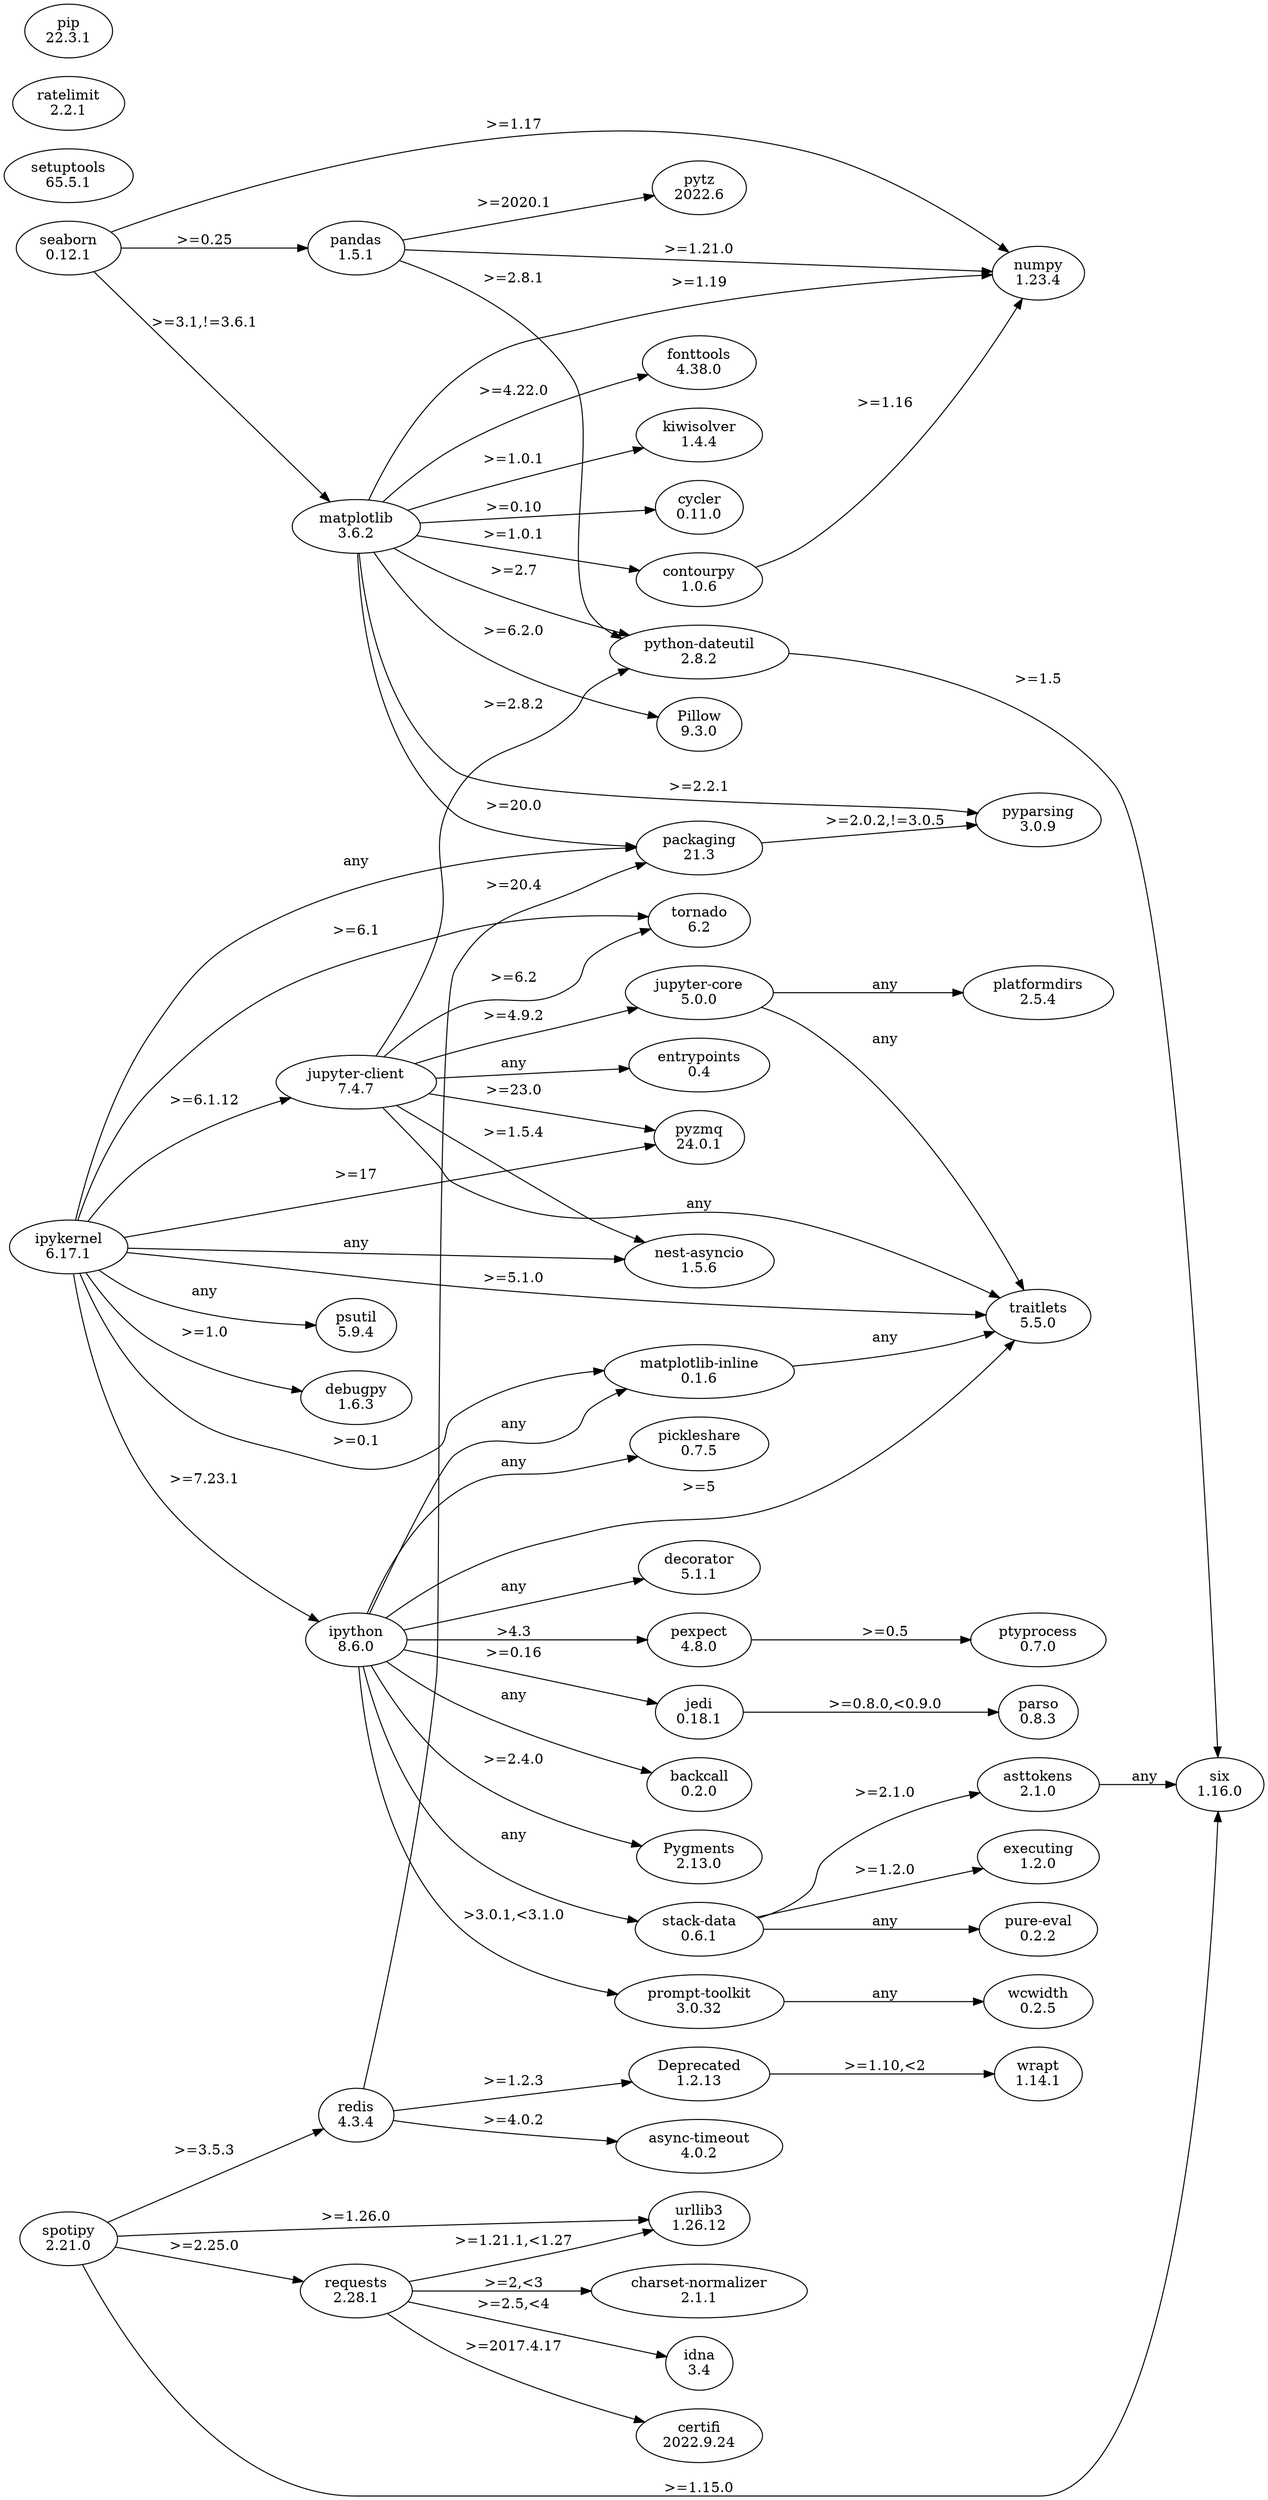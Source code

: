 digraph {
	seed = 1;
	rankdir = "LR";
	graph [ dpi = 75 ];
	wrapt [label="wrapt\n1.14.1"]
	wcwidth [label="wcwidth\n0.2.5"]
	urllib3 [label="urllib3\n1.26.12"]
	traitlets [label="traitlets\n5.5.0"]
	tornado [label="tornado\n6.2"]
	"stack-data" [label="stack-data\n0.6.1"]
	"stack-data" -> asttokens [label=">=2.1.0"]
	"stack-data" -> "pure-eval" [label=any]
	"stack-data" -> executing [label=">=1.2.0"]
	spotipy [label="spotipy\n2.21.0"]
	spotipy -> redis [label=">=3.5.3"]
	spotipy -> six [label=">=1.15.0"]
	spotipy -> urllib3 [label=">=1.26.0"]
	spotipy -> requests [label=">=2.25.0"]
	six [label="six\n1.16.0"]
	setuptools [label="setuptools\n65.5.1"]
	seaborn [label="seaborn\n0.12.1"]
	seaborn -> matplotlib [label=">=3.1,!=3.6.1"]
	seaborn -> numpy [label=">=1.17"]
	seaborn -> pandas [label=">=0.25"]
	requests [label="requests\n2.28.1"]
	requests -> urllib3 [label=">=1.21.1,<1.27"]
	requests -> "charset-normalizer" [label=">=2,<3"]
	requests -> idna [label=">=2.5,<4"]
	requests -> certifi [label=">=2017.4.17"]
	redis [label="redis\n4.3.4"]
	redis -> packaging [label=">=20.4"]
	redis -> "async-timeout" [label=">=4.0.2"]
	redis -> deprecated [label=">=1.2.3"]
	ratelimit [label="ratelimit\n2.2.1"]
	pyzmq [label="pyzmq\n24.0.1"]
	pytz [label="pytz\n2022.6"]
	"python-dateutil" [label="python-dateutil\n2.8.2"]
	"python-dateutil" -> six [label=">=1.5"]
	pyparsing [label="pyparsing\n3.0.9"]
	pygments [label="Pygments\n2.13.0"]
	"pure-eval" [label="pure-eval\n0.2.2"]
	ptyprocess [label="ptyprocess\n0.7.0"]
	psutil [label="psutil\n5.9.4"]
	"prompt-toolkit" [label="prompt-toolkit\n3.0.32"]
	"prompt-toolkit" -> wcwidth [label=any]
	platformdirs [label="platformdirs\n2.5.4"]
	pip [label="pip\n22.3.1"]
	pillow [label="Pillow\n9.3.0"]
	pickleshare [label="pickleshare\n0.7.5"]
	pexpect [label="pexpect\n4.8.0"]
	pexpect -> ptyprocess [label=">=0.5"]
	parso [label="parso\n0.8.3"]
	pandas [label="pandas\n1.5.1"]
	pandas -> pytz [label=">=2020.1"]
	pandas -> "python-dateutil" [label=">=2.8.1"]
	pandas -> numpy [label=">=1.21.0"]
	packaging [label="packaging\n21.3"]
	packaging -> pyparsing [label=">=2.0.2,!=3.0.5"]
	numpy [label="numpy\n1.23.4"]
	"nest-asyncio" [label="nest-asyncio\n1.5.6"]
	matplotlib [label="matplotlib\n3.6.2"]
	matplotlib -> pillow [label=">=6.2.0"]
	matplotlib -> packaging [label=">=20.0"]
	matplotlib -> "python-dateutil" [label=">=2.7"]
	matplotlib -> pyparsing [label=">=2.2.1"]
	matplotlib -> numpy [label=">=1.19"]
	matplotlib -> fonttools [label=">=4.22.0"]
	matplotlib -> kiwisolver [label=">=1.0.1"]
	matplotlib -> cycler [label=">=0.10"]
	matplotlib -> contourpy [label=">=1.0.1"]
	"matplotlib-inline" [label="matplotlib-inline\n0.1.6"]
	"matplotlib-inline" -> traitlets [label=any]
	kiwisolver [label="kiwisolver\n1.4.4"]
	"jupyter-core" [label="jupyter-core\n5.0.0"]
	"jupyter-core" -> traitlets [label=any]
	"jupyter-core" -> platformdirs [label=any]
	"jupyter-client" [label="jupyter-client\n7.4.7"]
	"jupyter-client" -> pyzmq [label=">=23.0"]
	"jupyter-client" -> "python-dateutil" [label=">=2.8.2"]
	"jupyter-client" -> tornado [label=">=6.2"]
	"jupyter-client" -> entrypoints [label=any]
	"jupyter-client" -> "jupyter-core" [label=">=4.9.2"]
	"jupyter-client" -> traitlets [label=any]
	"jupyter-client" -> "nest-asyncio" [label=">=1.5.4"]
	jedi [label="jedi\n0.18.1"]
	jedi -> parso [label=">=0.8.0,<0.9.0"]
	ipython [label="ipython\n8.6.0"]
	ipython -> traitlets [label=">=5"]
	ipython -> decorator [label=any]
	ipython -> jedi [label=">=0.16"]
	ipython -> pexpect [label=">4.3"]
	ipython -> pickleshare [label=any]
	ipython -> "matplotlib-inline" [label=any]
	ipython -> backcall [label=any]
	ipython -> "prompt-toolkit" [label=">3.0.1,<3.1.0"]
	ipython -> pygments [label=">=2.4.0"]
	ipython -> "stack-data" [label=any]
	ipykernel [label="ipykernel\n6.17.1"]
	ipykernel -> traitlets [label=">=5.1.0"]
	ipykernel -> psutil [label=any]
	ipykernel -> debugpy [label=">=1.0"]
	ipykernel -> ipython [label=">=7.23.1"]
	ipykernel -> pyzmq [label=">=17"]
	ipykernel -> packaging [label=any]
	ipykernel -> "matplotlib-inline" [label=">=0.1"]
	ipykernel -> "nest-asyncio" [label=any]
	ipykernel -> tornado [label=">=6.1"]
	ipykernel -> "jupyter-client" [label=">=6.1.12"]
	idna [label="idna\n3.4"]
	fonttools [label="fonttools\n4.38.0"]
	executing [label="executing\n1.2.0"]
	entrypoints [label="entrypoints\n0.4"]
	deprecated [label="Deprecated\n1.2.13"]
	deprecated -> wrapt [label=">=1.10,<2"]
	decorator [label="decorator\n5.1.1"]
	debugpy [label="debugpy\n1.6.3"]
	cycler [label="cycler\n0.11.0"]
	contourpy [label="contourpy\n1.0.6"]
	contourpy -> numpy [label=">=1.16"]
	"charset-normalizer" [label="charset-normalizer\n2.1.1"]
	certifi [label="certifi\n2022.9.24"]
	backcall [label="backcall\n0.2.0"]
	"async-timeout" [label="async-timeout\n4.0.2"]
	asttokens [label="asttokens\n2.1.0"]
	asttokens -> six [label=any]
}

